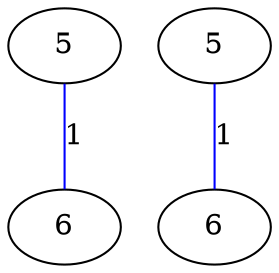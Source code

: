 graph G {
	0 [label="5"];
	1 [label="6"];
	2 [label="5"];
	3 [label="6"];
	0 -- 1 [label="1", color=blue];
	2 -- 3 [label="1", color=blue];
}